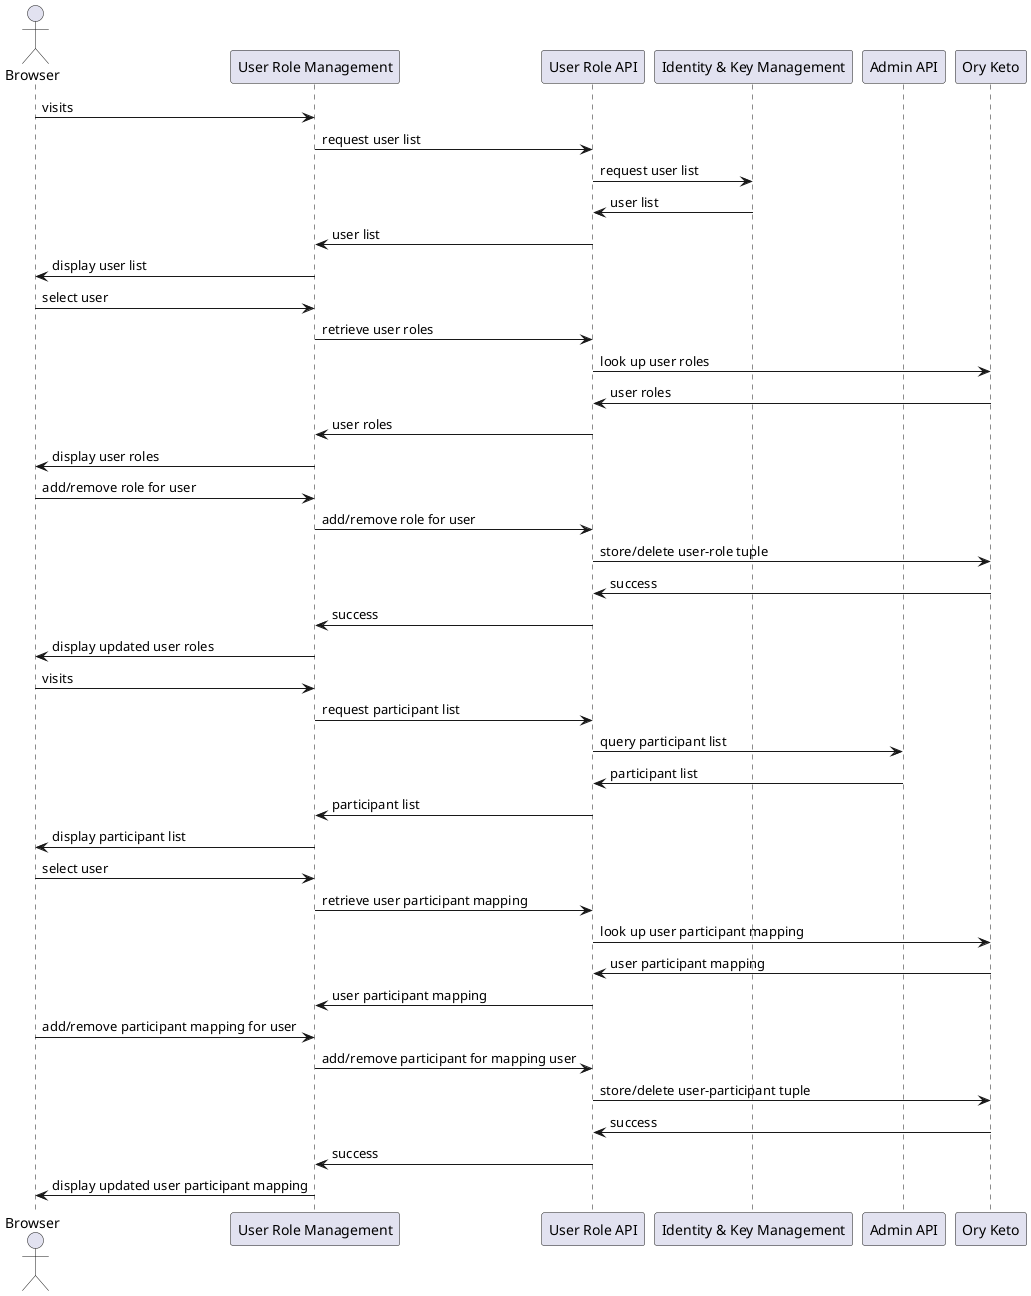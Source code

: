 @startuml

actor Browser as user
participant "User Role Management" as frontend
participant "User Role API" as backend 
participant "Identity & Key Management" as wso2
participant "Admin API" as adminAPI
participant "Ory Keto" as keto

user -> frontend : visits
frontend -> backend : request user list
backend -> wso2 : request user list
wso2 -> backend : user list
backend -> frontend : user list
frontend -> user : display user list

user -> frontend : select user
frontend -> backend : retrieve user roles
backend -> keto : look up user roles
keto -> backend : user roles
backend -> frontend : user roles

frontend -> user : display user roles
user -> frontend : add/remove role for user
frontend -> backend : add/remove role for user
backend -> keto : store/delete user-role tuple
keto -> backend : success
backend -> frontend : success
frontend -> user : display updated user roles

user -> frontend : visits
frontend -> backend : request participant list
backend -> adminAPI : query participant list
adminAPI -> backend : participant list
backend -> frontend : participant list
frontend -> user : display participant list

user -> frontend : select user
frontend -> backend : retrieve user participant mapping
backend -> keto : look up user participant mapping
keto -> backend : user participant mapping
backend -> frontend : user participant mapping

user -> frontend : add/remove participant mapping for user
frontend -> backend : add/remove participant for mapping user
backend -> keto : store/delete user-participant tuple
keto -> backend : success
backend -> frontend : success
frontend -> user : display updated user participant mapping 
@enduml